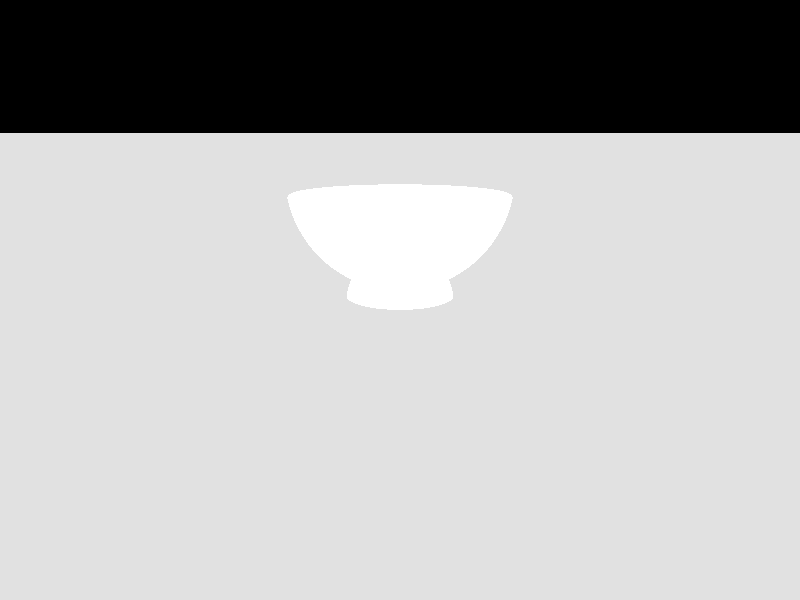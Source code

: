 #include "colors.inc" 
#include "woods.inc"
#include "stones.inc"

#declare cameraCenter = camera {
    location <0, 0, -10> // <x, y, z>
    right     x*image_width/image_height // keep propotions regardless of aspect ratio
    look_at  <0, 0,  0> // <x, y, z>
}

#declare cameraRotatedLeft = camera {
    location <-4, 3, -10> // <x, y, z>
    right     x*image_width/image_height // keep propotions regardless of aspect ratio
    look_at  <0, 0,  0> // <x, y, z>
}

#declare lightLeft = light_source {
    <-5, 10, -10> // <x, y, z>
   White // <red, green, blue>
}
#declare lightRight = light_source {
    <10, 10, -10> // <x, y, z>
   White // <red, green, blue>
}

camera {
cameraRotatedLeft
}
light_source {
    lightLeft
}

//Ref

/* cylinder {
  <0, 0, 0>, <0, 0, 100>, 0.1
  pigment {color Red}
}
cylinder {
  <0, 0, 0>, <0, 100, 0>, 0.1
  pigment {color Blue}
}
cylinder {
  <0, 0, 0>, <100, 0, 0>, 0.1
  pigment {color Green}
} */

plane {
  y, 0 // perpendicular to axis, offset
    pigment {
        color Grey
    }
}

/* sphere {
    <0, 0, 0>, 5 // <x, y, z>, radius
    pigment {
        color White
    }
} */
light_source {
 <0, 0, -25>
 color rgb <1, 1, 1>
}

#declare porcelainFinish =   
        finish {
            ambient 0.1
            diffuse 0.9
            phong 1}


#declare sphereRed = sphere {
    <0, 2, 0>, 2 // <x, y, z>, radius
    pigment { 
      color White // <red, green, blue, filter, transmit>
    }
    finish {
        porcelainFinish
    }
}

#declare boxSemiSphere = box {
        <-2, 1.668, -2>, <2, 4, 2>
    pigment { 
       color White // <red, green, blue, filter, transmit>
    }
    finish {
        porcelainFinish
    }
  
}

#declare sphereBlue = sphere {
    <0, 2, 0>, 1.9 // <x, y, z>, radius
    pigment { 
      color  White // <red, green, blue, filter, transmit>
    }
    finish {
        porcelainFinish
    }
} 
#declare upperBorder = torus {
    1.921, 0.05 // major radius, minor radius
   pigment { 
      color  White // <red, green, blue, filter, transmit>
    }
    finish {
        porcelainFinish
    }
    translate <0,1.668,0>
}

#declare bottom = sphere {
    <0, -0.3, 0>, 1// <x, y, z>, radius
    pigment { 
      color  White // <red, green, blue, filter, transmit>
    }
    finish {
        porcelainFinish
    }
}

#declare boxBottomSemiSphere = box {
        <-2, -0.5, -2>, <2, -0.15, 2>
    pigment { 
       color White // <red, green, blue, filter, transmit>
    }
    finish {
        porcelainFinish
    }
  
}

#declare bowl = 
     union {
         difference {
            object {
                sphereRed
            }
            object {
                boxSemiSphere
            }
            object {
                sphereBlue
            }
        }
        object {
            upperBorder
        }
        difference {
            difference {
                object {
                    bottom
                }
                object {
                    boxBottomSemiSphere
                }
            }
            
            object {
                sphereBlue
            }
    }
    }
      
   
   
object {
    bowl
    translate <0,0.25,0>
}   



/* object {
boxSemiSphere
} */
/* object {
    sphereRed
    translate <3,0,0>
}
object {
    sphereBlue
} */

